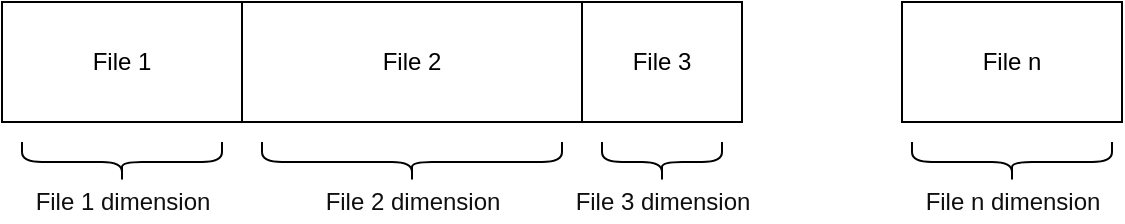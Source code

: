 <mxfile version="13.1.3" type="device"><diagram id="qL9a60tHvh9Jb3FoEcDa" name="Page-1"><mxGraphModel dx="1038" dy="532" grid="1" gridSize="10" guides="1" tooltips="1" connect="1" arrows="1" fold="1" page="1" pageScale="1" pageWidth="1000" pageHeight="550" math="0" shadow="0"><root><mxCell id="0"/><mxCell id="1" parent="0"/><mxCell id="Ciw07dHXDEKj_x-ntn4v-1" value="File 1" style="rounded=0;whiteSpace=wrap;html=1;" vertex="1" parent="1"><mxGeometry x="200" y="160" width="120" height="60" as="geometry"/></mxCell><mxCell id="Ciw07dHXDEKj_x-ntn4v-2" value="File 2" style="rounded=0;whiteSpace=wrap;html=1;" vertex="1" parent="1"><mxGeometry x="320" y="160" width="170" height="60" as="geometry"/></mxCell><mxCell id="Ciw07dHXDEKj_x-ntn4v-3" value="File 3" style="rounded=0;whiteSpace=wrap;html=1;" vertex="1" parent="1"><mxGeometry x="490" y="160" width="80" height="60" as="geometry"/></mxCell><mxCell id="Ciw07dHXDEKj_x-ntn4v-4" value="File n" style="rounded=0;whiteSpace=wrap;html=1;" vertex="1" parent="1"><mxGeometry x="650" y="160" width="110" height="60" as="geometry"/></mxCell><mxCell id="Ciw07dHXDEKj_x-ntn4v-5" value="" style="shape=image;html=1;verticalAlign=top;verticalLabelPosition=bottom;labelBackgroundColor=#000000;imageAspect=0;aspect=fixed;image=https://cdn4.iconfinder.com/data/icons/essential-app-1/16/dot-more-menu-hide-128.png;fontColor=#FBF7FF;" vertex="1" parent="1"><mxGeometry x="590" y="170" width="40" height="40" as="geometry"/></mxCell><mxCell id="Ciw07dHXDEKj_x-ntn4v-6" value="" style="shape=curlyBracket;whiteSpace=wrap;html=1;rounded=1;fontColor=#FBF7FF;direction=north;" vertex="1" parent="1"><mxGeometry x="210" y="230" width="100" height="20" as="geometry"/></mxCell><mxCell id="Ciw07dHXDEKj_x-ntn4v-7" value="" style="shape=curlyBracket;whiteSpace=wrap;html=1;rounded=1;fontColor=#FBF7FF;direction=north;" vertex="1" parent="1"><mxGeometry x="330" y="230" width="150" height="20" as="geometry"/></mxCell><mxCell id="Ciw07dHXDEKj_x-ntn4v-8" value="" style="shape=curlyBracket;whiteSpace=wrap;html=1;rounded=1;fontColor=#FBF7FF;direction=north;" vertex="1" parent="1"><mxGeometry x="500" y="230" width="60" height="20" as="geometry"/></mxCell><mxCell id="Ciw07dHXDEKj_x-ntn4v-9" value="" style="shape=curlyBracket;whiteSpace=wrap;html=1;rounded=1;fontColor=#FBF7FF;direction=north;" vertex="1" parent="1"><mxGeometry x="655" y="230" width="100" height="20" as="geometry"/></mxCell><mxCell id="Ciw07dHXDEKj_x-ntn4v-10" value="File 1 dimension" style="text;html=1;align=center;verticalAlign=middle;resizable=0;points=[];autosize=1;fontColor=#0F0F0F;" vertex="1" parent="1"><mxGeometry x="210" y="250" width="100" height="20" as="geometry"/></mxCell><mxCell id="Ciw07dHXDEKj_x-ntn4v-11" value="File 2 dimension" style="text;html=1;align=center;verticalAlign=middle;resizable=0;points=[];autosize=1;fontColor=#0F0F0F;" vertex="1" parent="1"><mxGeometry x="355" y="250" width="100" height="20" as="geometry"/></mxCell><mxCell id="Ciw07dHXDEKj_x-ntn4v-12" value="File 3 dimension" style="text;html=1;align=center;verticalAlign=middle;resizable=0;points=[];autosize=1;fontColor=#0F0F0F;" vertex="1" parent="1"><mxGeometry x="480" y="250" width="100" height="20" as="geometry"/></mxCell><mxCell id="Ciw07dHXDEKj_x-ntn4v-13" value="File n dimension" style="text;html=1;align=center;verticalAlign=middle;resizable=0;points=[];autosize=1;fontColor=#0F0F0F;" vertex="1" parent="1"><mxGeometry x="655" y="250" width="100" height="20" as="geometry"/></mxCell></root></mxGraphModel></diagram></mxfile>